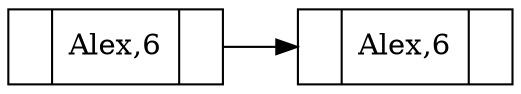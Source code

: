 digraph G{
rankdir = LR;
node [shape= record];
0[label = "{<ref> | <data>Alex,6 | }"]
1[label = "{<ref> | <data>Alex,6 | }"]
0->1
1[label = "{<ref> | <data>Alex,6 | }"]
}